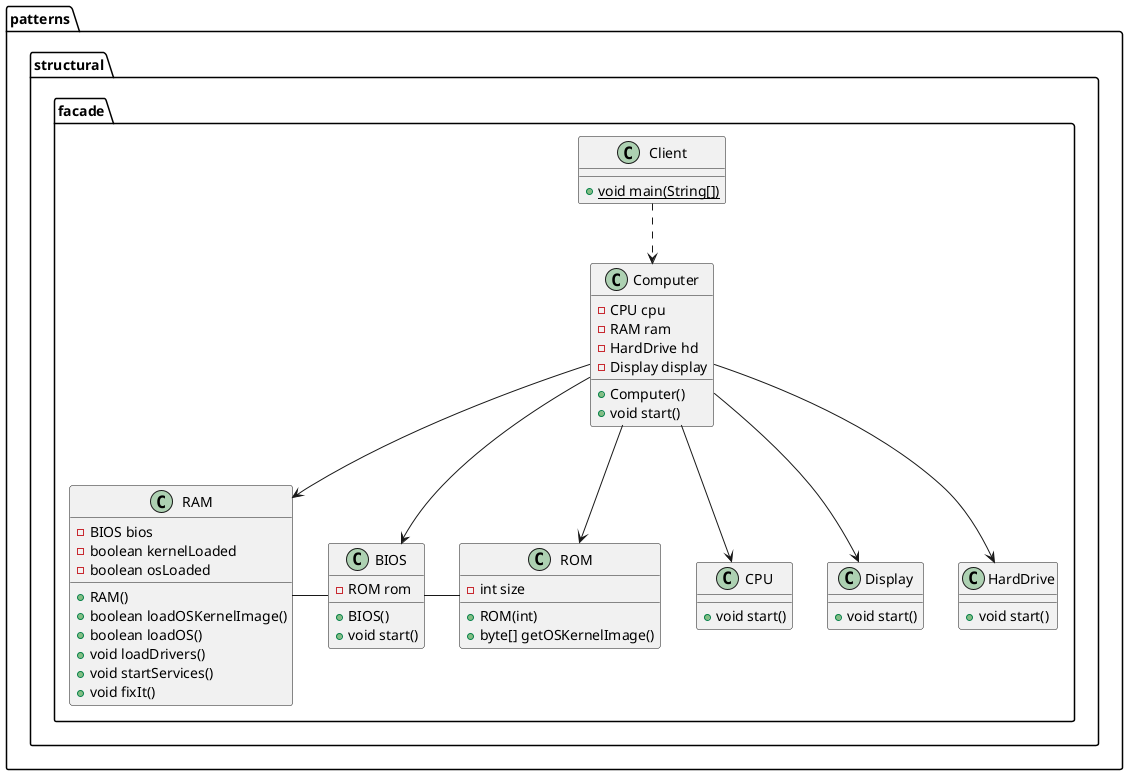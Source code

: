 @startuml
class patterns.structural.facade.CPU {
+ void start()
}
class patterns.structural.facade.Display {
+ void start()
}
class patterns.structural.facade.BIOS {
- ROM rom
+ BIOS()
+ void start()
}
class patterns.structural.facade.HardDrive {
+ void start()
}
class patterns.structural.facade.RAM {
- BIOS bios
- boolean kernelLoaded
- boolean osLoaded
+ RAM()
+ boolean loadOSKernelImage()
+ boolean loadOS()
+ void loadDrivers()
+ void startServices()
+ void fixIt()
}
class patterns.structural.facade.Client {
+ {static} void main(String[])
}
class patterns.structural.facade.ROM {
- int size
+ ROM(int)
+ byte[] getOSKernelImage()
}
class patterns.structural.facade.Computer {
- CPU cpu
- RAM ram
- HardDrive hd
- Display display
+ Computer()
+ void start()
}
patterns.structural.facade.Client ..> patterns.structural.facade.Computer
patterns.structural.facade.BIOS - patterns.structural.facade.ROM
patterns.structural.facade.RAM - patterns.structural.facade.BIOS
patterns.structural.facade.Computer --> patterns.structural.facade.BIOS
patterns.structural.facade.Computer --> patterns.structural.facade.CPU
patterns.structural.facade.Computer --> patterns.structural.facade.Display
patterns.structural.facade.Computer --> patterns.structural.facade.HardDrive
patterns.structural.facade.Computer --> patterns.structural.facade.RAM
patterns.structural.facade.Computer --> patterns.structural.facade.ROM
@enduml